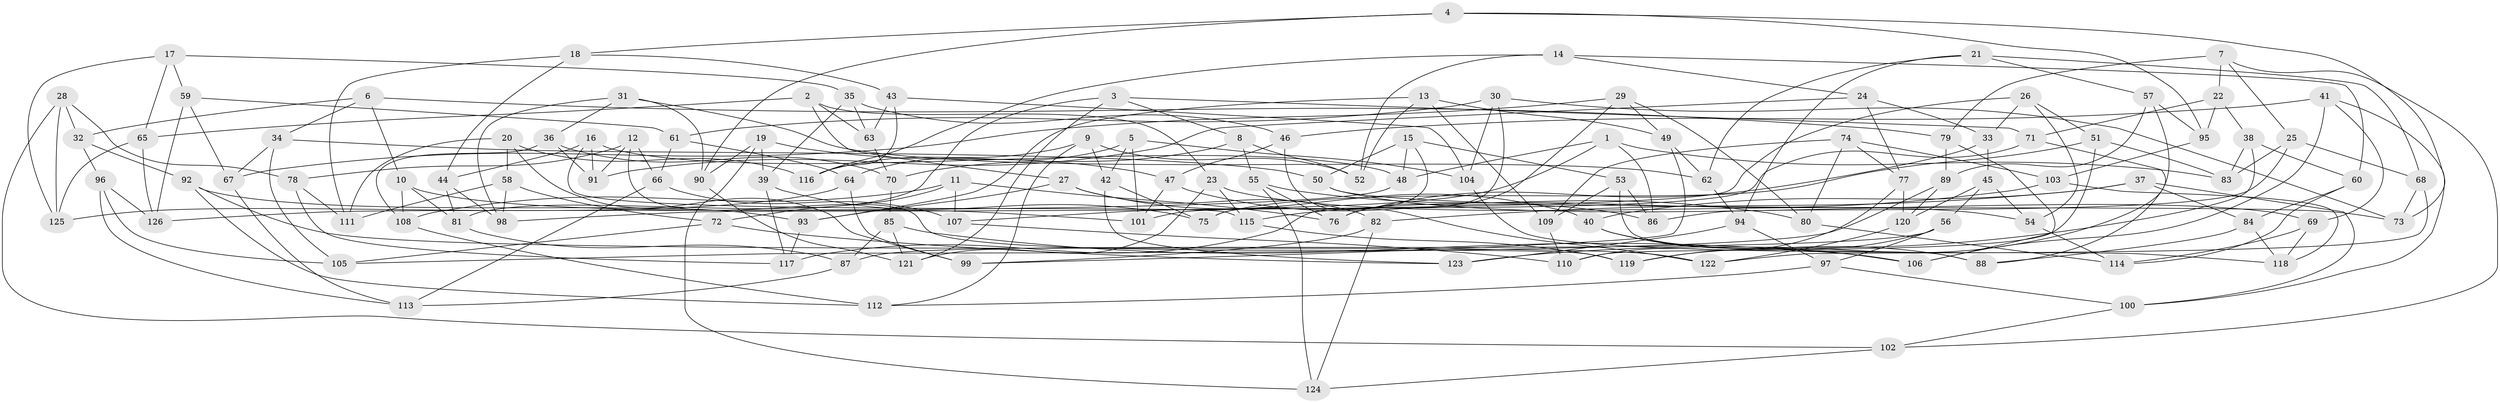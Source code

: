 // coarse degree distribution, {5: 0.06818181818181818, 4: 0.5454545454545454, 6: 0.36363636363636365, 3: 0.022727272727272728}
// Generated by graph-tools (version 1.1) at 2025/24/03/03/25 07:24:30]
// undirected, 126 vertices, 252 edges
graph export_dot {
graph [start="1"]
  node [color=gray90,style=filled];
  1;
  2;
  3;
  4;
  5;
  6;
  7;
  8;
  9;
  10;
  11;
  12;
  13;
  14;
  15;
  16;
  17;
  18;
  19;
  20;
  21;
  22;
  23;
  24;
  25;
  26;
  27;
  28;
  29;
  30;
  31;
  32;
  33;
  34;
  35;
  36;
  37;
  38;
  39;
  40;
  41;
  42;
  43;
  44;
  45;
  46;
  47;
  48;
  49;
  50;
  51;
  52;
  53;
  54;
  55;
  56;
  57;
  58;
  59;
  60;
  61;
  62;
  63;
  64;
  65;
  66;
  67;
  68;
  69;
  70;
  71;
  72;
  73;
  74;
  75;
  76;
  77;
  78;
  79;
  80;
  81;
  82;
  83;
  84;
  85;
  86;
  87;
  88;
  89;
  90;
  91;
  92;
  93;
  94;
  95;
  96;
  97;
  98;
  99;
  100;
  101;
  102;
  103;
  104;
  105;
  106;
  107;
  108;
  109;
  110;
  111;
  112;
  113;
  114;
  115;
  116;
  117;
  118;
  119;
  120;
  121;
  122;
  123;
  124;
  125;
  126;
  1 -- 86;
  1 -- 48;
  1 -- 83;
  1 -- 107;
  2 -- 27;
  2 -- 23;
  2 -- 65;
  2 -- 63;
  3 -- 8;
  3 -- 81;
  3 -- 71;
  3 -- 121;
  4 -- 73;
  4 -- 18;
  4 -- 90;
  4 -- 95;
  5 -- 64;
  5 -- 42;
  5 -- 101;
  5 -- 104;
  6 -- 79;
  6 -- 32;
  6 -- 34;
  6 -- 10;
  7 -- 79;
  7 -- 22;
  7 -- 102;
  7 -- 25;
  8 -- 55;
  8 -- 70;
  8 -- 52;
  9 -- 52;
  9 -- 112;
  9 -- 116;
  9 -- 42;
  10 -- 81;
  10 -- 108;
  10 -- 101;
  11 -- 72;
  11 -- 108;
  11 -- 107;
  11 -- 76;
  12 -- 78;
  12 -- 66;
  12 -- 91;
  12 -- 119;
  13 -- 52;
  13 -- 109;
  13 -- 49;
  13 -- 93;
  14 -- 24;
  14 -- 116;
  14 -- 60;
  14 -- 52;
  15 -- 75;
  15 -- 50;
  15 -- 53;
  15 -- 48;
  16 -- 91;
  16 -- 44;
  16 -- 115;
  16 -- 48;
  17 -- 35;
  17 -- 125;
  17 -- 65;
  17 -- 59;
  18 -- 44;
  18 -- 43;
  18 -- 111;
  19 -- 90;
  19 -- 124;
  19 -- 47;
  19 -- 39;
  20 -- 116;
  20 -- 111;
  20 -- 58;
  20 -- 99;
  21 -- 68;
  21 -- 57;
  21 -- 62;
  21 -- 94;
  22 -- 71;
  22 -- 38;
  22 -- 95;
  23 -- 121;
  23 -- 54;
  23 -- 115;
  24 -- 33;
  24 -- 77;
  24 -- 91;
  25 -- 83;
  25 -- 86;
  25 -- 68;
  26 -- 98;
  26 -- 54;
  26 -- 51;
  26 -- 33;
  27 -- 40;
  27 -- 82;
  27 -- 93;
  28 -- 125;
  28 -- 78;
  28 -- 32;
  28 -- 102;
  29 -- 76;
  29 -- 49;
  29 -- 67;
  29 -- 80;
  30 -- 61;
  30 -- 117;
  30 -- 104;
  30 -- 73;
  31 -- 98;
  31 -- 62;
  31 -- 90;
  31 -- 36;
  32 -- 92;
  32 -- 96;
  33 -- 45;
  33 -- 76;
  34 -- 105;
  34 -- 50;
  34 -- 67;
  35 -- 46;
  35 -- 63;
  35 -- 39;
  36 -- 108;
  36 -- 70;
  36 -- 91;
  37 -- 84;
  37 -- 82;
  37 -- 100;
  37 -- 40;
  38 -- 123;
  38 -- 60;
  38 -- 83;
  39 -- 117;
  39 -- 75;
  40 -- 106;
  40 -- 88;
  41 -- 69;
  41 -- 106;
  41 -- 100;
  41 -- 46;
  42 -- 123;
  42 -- 75;
  43 -- 63;
  43 -- 104;
  43 -- 116;
  44 -- 81;
  44 -- 98;
  45 -- 56;
  45 -- 120;
  45 -- 54;
  46 -- 122;
  46 -- 47;
  47 -- 86;
  47 -- 101;
  48 -- 126;
  49 -- 99;
  49 -- 62;
  50 -- 69;
  50 -- 73;
  51 -- 110;
  51 -- 75;
  51 -- 83;
  53 -- 86;
  53 -- 88;
  53 -- 109;
  54 -- 114;
  55 -- 80;
  55 -- 76;
  55 -- 124;
  56 -- 87;
  56 -- 119;
  56 -- 97;
  57 -- 119;
  57 -- 89;
  57 -- 95;
  58 -- 98;
  58 -- 111;
  58 -- 72;
  59 -- 67;
  59 -- 61;
  59 -- 126;
  60 -- 114;
  60 -- 84;
  61 -- 66;
  61 -- 64;
  62 -- 94;
  63 -- 70;
  64 -- 99;
  64 -- 125;
  65 -- 125;
  65 -- 126;
  66 -- 113;
  66 -- 107;
  67 -- 113;
  68 -- 122;
  68 -- 73;
  69 -- 118;
  69 -- 114;
  70 -- 85;
  71 -- 88;
  71 -- 101;
  72 -- 105;
  72 -- 123;
  74 -- 77;
  74 -- 109;
  74 -- 103;
  74 -- 80;
  77 -- 110;
  77 -- 120;
  78 -- 117;
  78 -- 111;
  79 -- 89;
  79 -- 106;
  80 -- 114;
  81 -- 87;
  82 -- 99;
  82 -- 124;
  84 -- 88;
  84 -- 118;
  85 -- 121;
  85 -- 106;
  85 -- 87;
  87 -- 113;
  89 -- 105;
  89 -- 120;
  90 -- 121;
  92 -- 112;
  92 -- 122;
  92 -- 93;
  93 -- 117;
  94 -- 123;
  94 -- 97;
  95 -- 103;
  96 -- 126;
  96 -- 105;
  96 -- 113;
  97 -- 112;
  97 -- 100;
  100 -- 102;
  102 -- 124;
  103 -- 115;
  103 -- 118;
  104 -- 118;
  107 -- 110;
  108 -- 112;
  109 -- 110;
  115 -- 119;
  120 -- 122;
}
